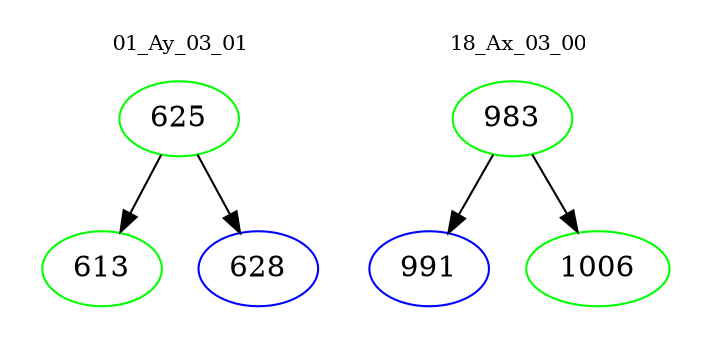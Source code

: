 digraph{
subgraph cluster_0 {
color = white
label = "01_Ay_03_01";
fontsize=10;
T0_625 [label="625", color="green"]
T0_625 -> T0_613 [color="black"]
T0_613 [label="613", color="green"]
T0_625 -> T0_628 [color="black"]
T0_628 [label="628", color="blue"]
}
subgraph cluster_1 {
color = white
label = "18_Ax_03_00";
fontsize=10;
T1_983 [label="983", color="green"]
T1_983 -> T1_991 [color="black"]
T1_991 [label="991", color="blue"]
T1_983 -> T1_1006 [color="black"]
T1_1006 [label="1006", color="green"]
}
}
